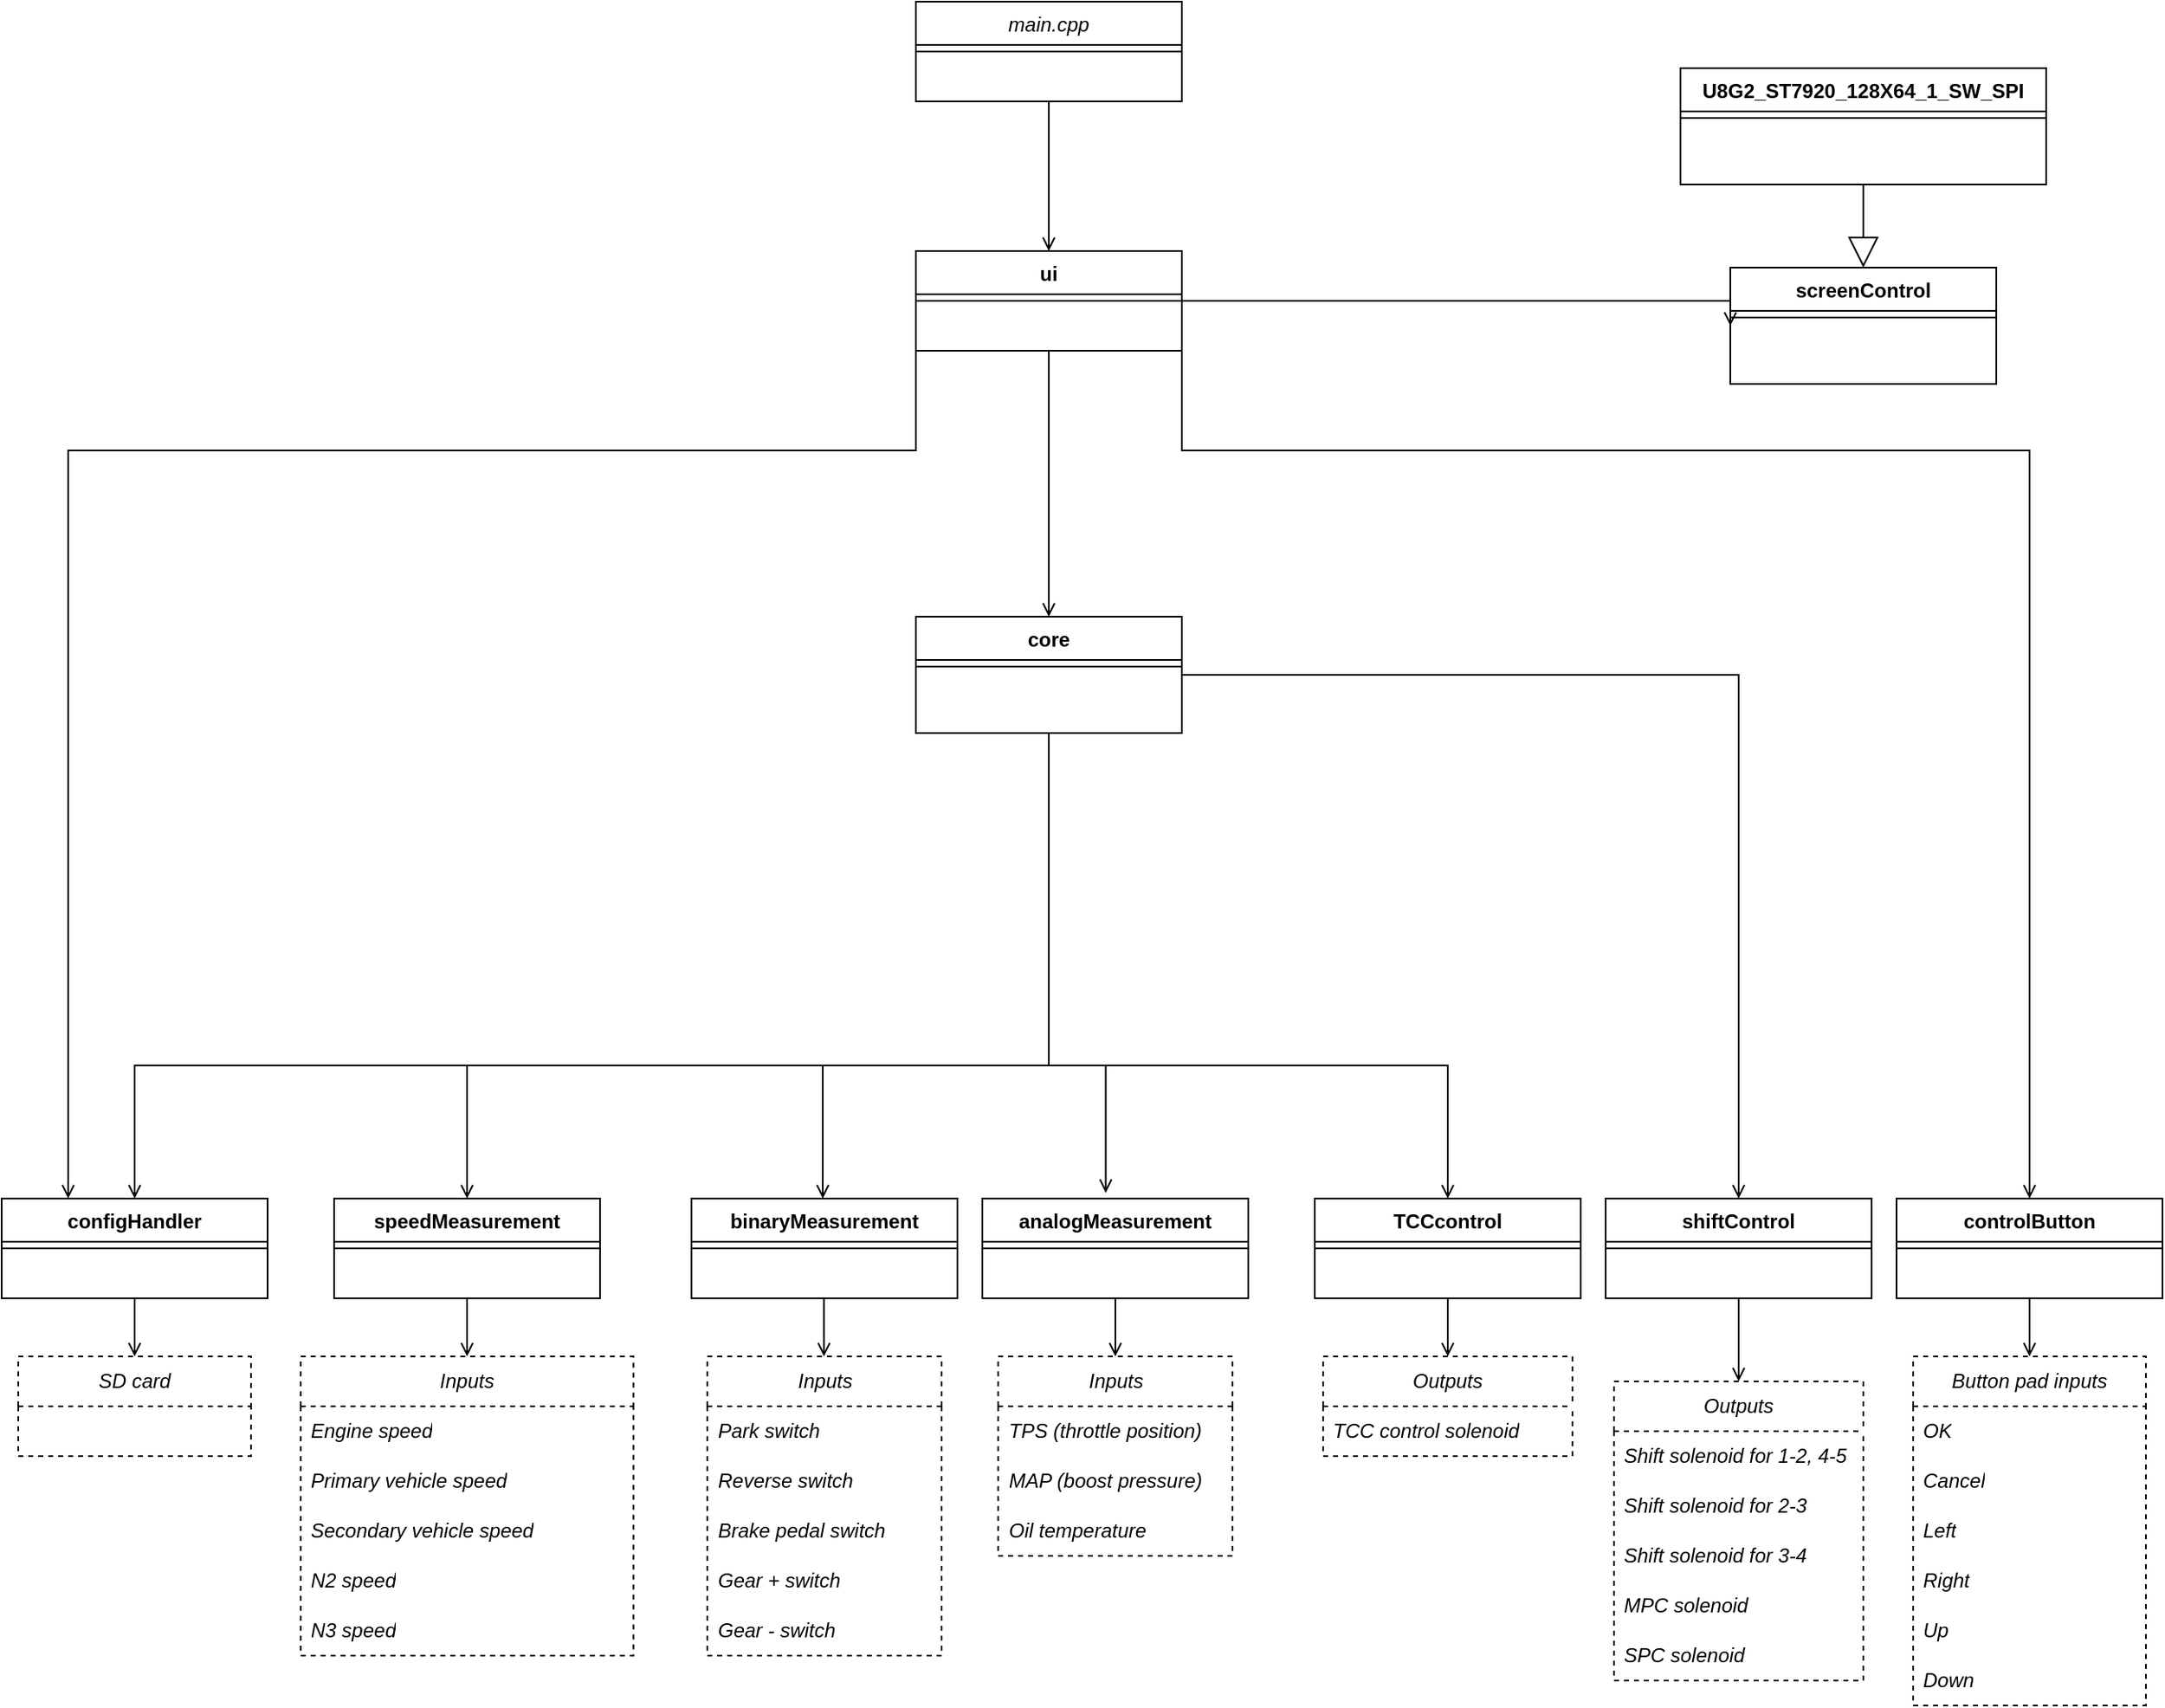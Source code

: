<mxfile version="24.2.5" type="github">
  <diagram id="C5RBs43oDa-KdzZeNtuy" name="Page-1">
    <mxGraphModel dx="2049" dy="2272" grid="1" gridSize="10" guides="1" tooltips="1" connect="1" arrows="1" fold="1" page="1" pageScale="1" pageWidth="827" pageHeight="1169" math="0" shadow="0">
      <root>
        <mxCell id="WIyWlLk6GJQsqaUBKTNV-0" />
        <mxCell id="WIyWlLk6GJQsqaUBKTNV-1" parent="WIyWlLk6GJQsqaUBKTNV-0" />
        <mxCell id="zkfFHV4jXpPFQw0GAbJ--0" value="ui" style="swimlane;fontStyle=1;align=center;verticalAlign=top;childLayout=stackLayout;horizontal=1;startSize=26;horizontalStack=0;resizeParent=1;resizeLast=0;collapsible=1;marginBottom=0;rounded=0;shadow=0;strokeWidth=1;" parent="WIyWlLk6GJQsqaUBKTNV-1" vertex="1">
          <mxGeometry x="660" y="-130" width="160" height="60" as="geometry">
            <mxRectangle x="230" y="140" width="160" height="26" as="alternateBounds" />
          </mxGeometry>
        </mxCell>
        <mxCell id="zkfFHV4jXpPFQw0GAbJ--4" value="" style="line;html=1;strokeWidth=1;align=left;verticalAlign=middle;spacingTop=-1;spacingLeft=3;spacingRight=3;rotatable=0;labelPosition=right;points=[];portConstraint=eastwest;" parent="zkfFHV4jXpPFQw0GAbJ--0" vertex="1">
          <mxGeometry y="26" width="160" height="8" as="geometry" />
        </mxCell>
        <mxCell id="zkfFHV4jXpPFQw0GAbJ--13" value="core" style="swimlane;fontStyle=1;align=center;verticalAlign=top;childLayout=stackLayout;horizontal=1;startSize=26;horizontalStack=0;resizeParent=1;resizeLast=0;collapsible=1;marginBottom=0;rounded=0;shadow=0;strokeWidth=1;" parent="WIyWlLk6GJQsqaUBKTNV-1" vertex="1">
          <mxGeometry x="660" y="90" width="160" height="70" as="geometry">
            <mxRectangle x="340" y="380" width="170" height="26" as="alternateBounds" />
          </mxGeometry>
        </mxCell>
        <mxCell id="zkfFHV4jXpPFQw0GAbJ--15" value="" style="line;html=1;strokeWidth=1;align=left;verticalAlign=middle;spacingTop=-1;spacingLeft=3;spacingRight=3;rotatable=0;labelPosition=right;points=[];portConstraint=eastwest;" parent="zkfFHV4jXpPFQw0GAbJ--13" vertex="1">
          <mxGeometry y="26" width="160" height="8" as="geometry" />
        </mxCell>
        <mxCell id="zkfFHV4jXpPFQw0GAbJ--17" value="speedMeasurement" style="swimlane;fontStyle=1;align=center;verticalAlign=top;childLayout=stackLayout;horizontal=1;startSize=26;horizontalStack=0;resizeParent=1;resizeLast=0;collapsible=1;marginBottom=0;rounded=0;shadow=0;strokeWidth=1;" parent="WIyWlLk6GJQsqaUBKTNV-1" vertex="1">
          <mxGeometry x="310" y="440" width="160" height="60" as="geometry">
            <mxRectangle x="550" y="140" width="160" height="26" as="alternateBounds" />
          </mxGeometry>
        </mxCell>
        <mxCell id="zkfFHV4jXpPFQw0GAbJ--23" value="" style="line;html=1;strokeWidth=1;align=left;verticalAlign=middle;spacingTop=-1;spacingLeft=3;spacingRight=3;rotatable=0;labelPosition=right;points=[];portConstraint=eastwest;" parent="zkfFHV4jXpPFQw0GAbJ--17" vertex="1">
          <mxGeometry y="26" width="160" height="8" as="geometry" />
        </mxCell>
        <mxCell id="zkfFHV4jXpPFQw0GAbJ--26" value="" style="endArrow=open;shadow=0;strokeWidth=1;rounded=0;endFill=1;edgeStyle=elbowEdgeStyle;elbow=vertical;exitX=0.5;exitY=1;exitDx=0;exitDy=0;entryX=0.5;entryY=0;entryDx=0;entryDy=0;" parent="WIyWlLk6GJQsqaUBKTNV-1" source="zkfFHV4jXpPFQw0GAbJ--13" target="zkfFHV4jXpPFQw0GAbJ--17" edge="1">
          <mxGeometry x="0.5" y="41" relative="1" as="geometry">
            <mxPoint x="380" y="192" as="sourcePoint" />
            <mxPoint x="540" y="192" as="targetPoint" />
            <mxPoint x="-40" y="32" as="offset" />
            <Array as="points">
              <mxPoint x="370" y="360" />
            </Array>
          </mxGeometry>
        </mxCell>
        <mxCell id="T86u-MUTqrJpgo4SrlUx-1" value="main.cpp" style="swimlane;fontStyle=2;align=center;verticalAlign=top;childLayout=stackLayout;horizontal=1;startSize=26;horizontalStack=0;resizeParent=1;resizeLast=0;collapsible=1;marginBottom=0;rounded=0;shadow=0;strokeWidth=1;" parent="WIyWlLk6GJQsqaUBKTNV-1" vertex="1">
          <mxGeometry x="660" y="-280" width="160" height="60" as="geometry">
            <mxRectangle x="230" y="140" width="160" height="26" as="alternateBounds" />
          </mxGeometry>
        </mxCell>
        <mxCell id="T86u-MUTqrJpgo4SrlUx-2" value="" style="line;html=1;strokeWidth=1;align=left;verticalAlign=middle;spacingTop=-1;spacingLeft=3;spacingRight=3;rotatable=0;labelPosition=right;points=[];portConstraint=eastwest;" parent="T86u-MUTqrJpgo4SrlUx-1" vertex="1">
          <mxGeometry y="26" width="160" height="8" as="geometry" />
        </mxCell>
        <mxCell id="T86u-MUTqrJpgo4SrlUx-3" value="configHandler" style="swimlane;fontStyle=1;align=center;verticalAlign=top;childLayout=stackLayout;horizontal=1;startSize=26;horizontalStack=0;resizeParent=1;resizeLast=0;collapsible=1;marginBottom=0;rounded=0;shadow=0;strokeWidth=1;" parent="WIyWlLk6GJQsqaUBKTNV-1" vertex="1">
          <mxGeometry x="110" y="440" width="160" height="60" as="geometry">
            <mxRectangle x="550" y="140" width="160" height="26" as="alternateBounds" />
          </mxGeometry>
        </mxCell>
        <mxCell id="T86u-MUTqrJpgo4SrlUx-4" value="" style="line;html=1;strokeWidth=1;align=left;verticalAlign=middle;spacingTop=-1;spacingLeft=3;spacingRight=3;rotatable=0;labelPosition=right;points=[];portConstraint=eastwest;" parent="T86u-MUTqrJpgo4SrlUx-3" vertex="1">
          <mxGeometry y="26" width="160" height="8" as="geometry" />
        </mxCell>
        <mxCell id="T86u-MUTqrJpgo4SrlUx-5" value="analogMeasurement" style="swimlane;fontStyle=1;align=center;verticalAlign=top;childLayout=stackLayout;horizontal=1;startSize=26;horizontalStack=0;resizeParent=1;resizeLast=0;collapsible=1;marginBottom=0;rounded=0;shadow=0;strokeWidth=1;" parent="WIyWlLk6GJQsqaUBKTNV-1" vertex="1">
          <mxGeometry x="700" y="440" width="160" height="60" as="geometry">
            <mxRectangle x="550" y="140" width="160" height="26" as="alternateBounds" />
          </mxGeometry>
        </mxCell>
        <mxCell id="T86u-MUTqrJpgo4SrlUx-6" value="" style="line;html=1;strokeWidth=1;align=left;verticalAlign=middle;spacingTop=-1;spacingLeft=3;spacingRight=3;rotatable=0;labelPosition=right;points=[];portConstraint=eastwest;" parent="T86u-MUTqrJpgo4SrlUx-5" vertex="1">
          <mxGeometry y="26" width="160" height="8" as="geometry" />
        </mxCell>
        <mxCell id="T86u-MUTqrJpgo4SrlUx-7" value="TCCcontrol" style="swimlane;fontStyle=1;align=center;verticalAlign=top;childLayout=stackLayout;horizontal=1;startSize=26;horizontalStack=0;resizeParent=1;resizeLast=0;collapsible=1;marginBottom=0;rounded=0;shadow=0;strokeWidth=1;" parent="WIyWlLk6GJQsqaUBKTNV-1" vertex="1">
          <mxGeometry x="900" y="440" width="160" height="60" as="geometry">
            <mxRectangle x="550" y="140" width="160" height="26" as="alternateBounds" />
          </mxGeometry>
        </mxCell>
        <mxCell id="T86u-MUTqrJpgo4SrlUx-8" value="" style="line;html=1;strokeWidth=1;align=left;verticalAlign=middle;spacingTop=-1;spacingLeft=3;spacingRight=3;rotatable=0;labelPosition=right;points=[];portConstraint=eastwest;" parent="T86u-MUTqrJpgo4SrlUx-7" vertex="1">
          <mxGeometry y="26" width="160" height="8" as="geometry" />
        </mxCell>
        <mxCell id="T86u-MUTqrJpgo4SrlUx-9" value="" style="endArrow=open;shadow=0;strokeWidth=1;rounded=0;endFill=1;edgeStyle=elbowEdgeStyle;elbow=vertical;exitX=0.5;exitY=1;exitDx=0;exitDy=0;entryX=0.464;entryY=-0.056;entryDx=0;entryDy=0;entryPerimeter=0;" parent="WIyWlLk6GJQsqaUBKTNV-1" source="zkfFHV4jXpPFQw0GAbJ--13" target="T86u-MUTqrJpgo4SrlUx-5" edge="1">
          <mxGeometry x="0.5" y="41" relative="1" as="geometry">
            <mxPoint x="390" y="220" as="sourcePoint" />
            <mxPoint x="250" y="320" as="targetPoint" />
            <mxPoint x="-40" y="32" as="offset" />
            <Array as="points">
              <mxPoint x="670" y="360" />
            </Array>
          </mxGeometry>
        </mxCell>
        <mxCell id="T86u-MUTqrJpgo4SrlUx-10" value="" style="endArrow=open;shadow=0;strokeWidth=1;rounded=0;endFill=1;edgeStyle=elbowEdgeStyle;elbow=vertical;exitX=0.5;exitY=1;exitDx=0;exitDy=0;entryX=0.5;entryY=0;entryDx=0;entryDy=0;" parent="WIyWlLk6GJQsqaUBKTNV-1" source="zkfFHV4jXpPFQw0GAbJ--13" target="T86u-MUTqrJpgo4SrlUx-7" edge="1">
          <mxGeometry x="0.5" y="41" relative="1" as="geometry">
            <mxPoint x="630" y="200" as="sourcePoint" />
            <mxPoint x="658" y="297" as="targetPoint" />
            <mxPoint x="-40" y="32" as="offset" />
            <Array as="points">
              <mxPoint x="810" y="360" />
              <mxPoint x="530" y="360" />
            </Array>
          </mxGeometry>
        </mxCell>
        <mxCell id="T86u-MUTqrJpgo4SrlUx-13" value="" style="endArrow=open;shadow=0;strokeWidth=1;rounded=0;endFill=1;edgeStyle=elbowEdgeStyle;elbow=vertical;exitX=0.5;exitY=1;exitDx=0;exitDy=0;entryX=0.5;entryY=0;entryDx=0;entryDy=0;" parent="WIyWlLk6GJQsqaUBKTNV-1" source="zkfFHV4jXpPFQw0GAbJ--13" target="T86u-MUTqrJpgo4SrlUx-3" edge="1">
          <mxGeometry x="0.5" y="41" relative="1" as="geometry">
            <mxPoint x="200" y="210" as="sourcePoint" />
            <mxPoint x="150" y="310" as="targetPoint" />
            <mxPoint x="-40" y="32" as="offset" />
            <Array as="points">
              <mxPoint x="270" y="360" />
            </Array>
          </mxGeometry>
        </mxCell>
        <mxCell id="T86u-MUTqrJpgo4SrlUx-14" value="" style="endArrow=open;shadow=0;strokeWidth=1;rounded=0;endFill=1;edgeStyle=elbowEdgeStyle;elbow=vertical;exitX=0;exitY=1;exitDx=0;exitDy=0;entryX=0.25;entryY=0;entryDx=0;entryDy=0;" parent="WIyWlLk6GJQsqaUBKTNV-1" source="zkfFHV4jXpPFQw0GAbJ--0" target="T86u-MUTqrJpgo4SrlUx-3" edge="1">
          <mxGeometry x="0.5" y="41" relative="1" as="geometry">
            <mxPoint x="310" y="-10" as="sourcePoint" />
            <mxPoint x="150" y="310" as="targetPoint" />
            <mxPoint x="-40" y="32" as="offset" />
            <Array as="points">
              <mxPoint x="630" y="-10" />
              <mxPoint x="200" y="-5" />
            </Array>
          </mxGeometry>
        </mxCell>
        <mxCell id="T86u-MUTqrJpgo4SrlUx-15" value="controlButton" style="swimlane;fontStyle=1;align=center;verticalAlign=top;childLayout=stackLayout;horizontal=1;startSize=26;horizontalStack=0;resizeParent=1;resizeLast=0;collapsible=1;marginBottom=0;rounded=0;shadow=0;strokeWidth=1;" parent="WIyWlLk6GJQsqaUBKTNV-1" vertex="1">
          <mxGeometry x="1250" y="440" width="160" height="60" as="geometry">
            <mxRectangle x="340" y="380" width="170" height="26" as="alternateBounds" />
          </mxGeometry>
        </mxCell>
        <mxCell id="T86u-MUTqrJpgo4SrlUx-16" value="" style="line;html=1;strokeWidth=1;align=left;verticalAlign=middle;spacingTop=-1;spacingLeft=3;spacingRight=3;rotatable=0;labelPosition=right;points=[];portConstraint=eastwest;" parent="T86u-MUTqrJpgo4SrlUx-15" vertex="1">
          <mxGeometry y="26" width="160" height="8" as="geometry" />
        </mxCell>
        <mxCell id="T86u-MUTqrJpgo4SrlUx-17" value="screenControl" style="swimlane;fontStyle=1;align=center;verticalAlign=top;childLayout=stackLayout;horizontal=1;startSize=26;horizontalStack=0;resizeParent=1;resizeLast=0;collapsible=1;marginBottom=0;rounded=0;shadow=0;strokeWidth=1;" parent="WIyWlLk6GJQsqaUBKTNV-1" vertex="1">
          <mxGeometry x="1150" y="-120" width="160" height="70" as="geometry">
            <mxRectangle x="340" y="380" width="170" height="26" as="alternateBounds" />
          </mxGeometry>
        </mxCell>
        <mxCell id="T86u-MUTqrJpgo4SrlUx-18" value="" style="line;html=1;strokeWidth=1;align=left;verticalAlign=middle;spacingTop=-1;spacingLeft=3;spacingRight=3;rotatable=0;labelPosition=right;points=[];portConstraint=eastwest;" parent="T86u-MUTqrJpgo4SrlUx-17" vertex="1">
          <mxGeometry y="26" width="160" height="8" as="geometry" />
        </mxCell>
        <mxCell id="T86u-MUTqrJpgo4SrlUx-19" value="" style="endArrow=open;shadow=0;strokeWidth=1;rounded=0;endFill=1;edgeStyle=elbowEdgeStyle;elbow=vertical;exitX=1;exitY=0.5;exitDx=0;exitDy=0;entryX=0.5;entryY=0;entryDx=0;entryDy=0;exitPerimeter=0;" parent="WIyWlLk6GJQsqaUBKTNV-1" source="zkfFHV4jXpPFQw0GAbJ--4" target="T86u-MUTqrJpgo4SrlUx-15" edge="1">
          <mxGeometry x="0.5" y="41" relative="1" as="geometry">
            <mxPoint x="310" y="-25" as="sourcePoint" />
            <mxPoint x="120" y="320" as="targetPoint" />
            <mxPoint x="-40" y="32" as="offset" />
            <Array as="points">
              <mxPoint x="750" y="-10" />
            </Array>
          </mxGeometry>
        </mxCell>
        <mxCell id="T86u-MUTqrJpgo4SrlUx-20" value="" style="endArrow=open;shadow=0;strokeWidth=1;rounded=0;endFill=1;edgeStyle=elbowEdgeStyle;elbow=vertical;exitX=0.5;exitY=1;exitDx=0;exitDy=0;entryX=0.5;entryY=0;entryDx=0;entryDy=0;" parent="WIyWlLk6GJQsqaUBKTNV-1" source="zkfFHV4jXpPFQw0GAbJ--0" target="zkfFHV4jXpPFQw0GAbJ--13" edge="1">
          <mxGeometry x="0.5" y="41" relative="1" as="geometry">
            <mxPoint x="390" y="-10" as="sourcePoint" />
            <mxPoint x="607" y="71" as="targetPoint" />
            <mxPoint x="-40" y="32" as="offset" />
            <Array as="points">
              <mxPoint x="670" y="-50" />
              <mxPoint x="710" y="10" />
            </Array>
          </mxGeometry>
        </mxCell>
        <mxCell id="T86u-MUTqrJpgo4SrlUx-21" value="" style="endArrow=open;shadow=0;strokeWidth=1;rounded=0;endFill=1;edgeStyle=elbowEdgeStyle;elbow=vertical;exitX=1;exitY=0.5;exitDx=0;exitDy=0;entryX=0;entryY=0.5;entryDx=0;entryDy=0;" parent="WIyWlLk6GJQsqaUBKTNV-1" source="zkfFHV4jXpPFQw0GAbJ--0" edge="1" target="T86u-MUTqrJpgo4SrlUx-17">
          <mxGeometry x="0.5" y="41" relative="1" as="geometry">
            <mxPoint x="390" y="20" as="sourcePoint" />
            <mxPoint x="620" as="targetPoint" />
            <mxPoint x="-40" y="32" as="offset" />
            <Array as="points">
              <mxPoint x="870" y="-100" />
            </Array>
          </mxGeometry>
        </mxCell>
        <mxCell id="T86u-MUTqrJpgo4SrlUx-23" value="U8G2_ST7920_128X64_1_SW_SPI" style="swimlane;fontStyle=1;align=center;verticalAlign=top;childLayout=stackLayout;horizontal=1;startSize=26;horizontalStack=0;resizeParent=1;resizeLast=0;collapsible=1;marginBottom=0;rounded=0;shadow=0;strokeWidth=1;" parent="WIyWlLk6GJQsqaUBKTNV-1" vertex="1">
          <mxGeometry x="1120" y="-240" width="220" height="70" as="geometry">
            <mxRectangle x="340" y="380" width="170" height="26" as="alternateBounds" />
          </mxGeometry>
        </mxCell>
        <mxCell id="T86u-MUTqrJpgo4SrlUx-24" value="" style="line;html=1;strokeWidth=1;align=left;verticalAlign=middle;spacingTop=-1;spacingLeft=3;spacingRight=3;rotatable=0;labelPosition=right;points=[];portConstraint=eastwest;" parent="T86u-MUTqrJpgo4SrlUx-23" vertex="1">
          <mxGeometry y="26" width="220" height="8" as="geometry" />
        </mxCell>
        <mxCell id="T86u-MUTqrJpgo4SrlUx-29" value="" style="endArrow=open;shadow=0;strokeWidth=1;rounded=0;endFill=1;edgeStyle=elbowEdgeStyle;elbow=vertical;exitX=0.5;exitY=1;exitDx=0;exitDy=0;" parent="WIyWlLk6GJQsqaUBKTNV-1" source="T86u-MUTqrJpgo4SrlUx-1" edge="1">
          <mxGeometry x="0.5" y="41" relative="1" as="geometry">
            <mxPoint x="739.58" y="-210" as="sourcePoint" />
            <mxPoint x="740" y="-130" as="targetPoint" />
            <mxPoint x="-40" y="32" as="offset" />
            <Array as="points">
              <mxPoint x="769.58" y="-200" />
            </Array>
          </mxGeometry>
        </mxCell>
        <mxCell id="T86u-MUTqrJpgo4SrlUx-37" value="" style="endArrow=block;endSize=16;endFill=0;html=1;rounded=0;entryX=0.5;entryY=0;entryDx=0;entryDy=0;exitX=0.5;exitY=1;exitDx=0;exitDy=0;" parent="WIyWlLk6GJQsqaUBKTNV-1" source="T86u-MUTqrJpgo4SrlUx-23" target="T86u-MUTqrJpgo4SrlUx-17" edge="1">
          <mxGeometry width="160" relative="1" as="geometry">
            <mxPoint x="630" y="-90" as="sourcePoint" />
            <mxPoint x="700" y="-90" as="targetPoint" />
          </mxGeometry>
        </mxCell>
        <mxCell id="T86u-MUTqrJpgo4SrlUx-45" value="&lt;i&gt;Outputs&lt;/i&gt;" style="swimlane;fontStyle=0;childLayout=stackLayout;horizontal=1;startSize=30;horizontalStack=0;resizeParent=1;resizeParentMax=0;resizeLast=0;collapsible=1;marginBottom=0;whiteSpace=wrap;html=1;dashed=1;" parent="WIyWlLk6GJQsqaUBKTNV-1" vertex="1">
          <mxGeometry x="1080" y="550" width="150" height="180" as="geometry" />
        </mxCell>
        <mxCell id="T86u-MUTqrJpgo4SrlUx-68" value="&lt;i&gt;Shift solenoid for 1-2, 4-5&lt;/i&gt;" style="text;strokeColor=none;fillColor=none;align=left;verticalAlign=middle;spacingLeft=4;spacingRight=4;overflow=hidden;points=[[0,0.5],[1,0.5]];portConstraint=eastwest;rotatable=0;whiteSpace=wrap;html=1;" parent="T86u-MUTqrJpgo4SrlUx-45" vertex="1">
          <mxGeometry y="30" width="150" height="30" as="geometry" />
        </mxCell>
        <mxCell id="T86u-MUTqrJpgo4SrlUx-69" value="&lt;i&gt;Shift solenoid for 2-3&lt;/i&gt;" style="text;strokeColor=none;fillColor=none;align=left;verticalAlign=middle;spacingLeft=4;spacingRight=4;overflow=hidden;points=[[0,0.5],[1,0.5]];portConstraint=eastwest;rotatable=0;whiteSpace=wrap;html=1;" parent="T86u-MUTqrJpgo4SrlUx-45" vertex="1">
          <mxGeometry y="60" width="150" height="30" as="geometry" />
        </mxCell>
        <mxCell id="T86u-MUTqrJpgo4SrlUx-46" value="&lt;i&gt;Shift solenoid for 3-4&lt;/i&gt;" style="text;strokeColor=none;fillColor=none;align=left;verticalAlign=middle;spacingLeft=4;spacingRight=4;overflow=hidden;points=[[0,0.5],[1,0.5]];portConstraint=eastwest;rotatable=0;whiteSpace=wrap;html=1;" parent="T86u-MUTqrJpgo4SrlUx-45" vertex="1">
          <mxGeometry y="90" width="150" height="30" as="geometry" />
        </mxCell>
        <mxCell id="T86u-MUTqrJpgo4SrlUx-50" value="&lt;i&gt;MPC solenoid&lt;/i&gt;" style="text;strokeColor=none;fillColor=none;align=left;verticalAlign=middle;spacingLeft=4;spacingRight=4;overflow=hidden;points=[[0,0.5],[1,0.5]];portConstraint=eastwest;rotatable=0;whiteSpace=wrap;html=1;" parent="T86u-MUTqrJpgo4SrlUx-45" vertex="1">
          <mxGeometry y="120" width="150" height="30" as="geometry" />
        </mxCell>
        <mxCell id="T86u-MUTqrJpgo4SrlUx-47" value="&lt;i&gt;SPC solenoid&lt;/i&gt;" style="text;strokeColor=none;fillColor=none;align=left;verticalAlign=middle;spacingLeft=4;spacingRight=4;overflow=hidden;points=[[0,0.5],[1,0.5]];portConstraint=eastwest;rotatable=0;whiteSpace=wrap;html=1;" parent="T86u-MUTqrJpgo4SrlUx-45" vertex="1">
          <mxGeometry y="150" width="150" height="30" as="geometry" />
        </mxCell>
        <mxCell id="T86u-MUTqrJpgo4SrlUx-51" value="" style="endArrow=open;shadow=0;strokeWidth=1;rounded=0;endFill=1;edgeStyle=elbowEdgeStyle;elbow=vertical;entryX=0.5;entryY=0;entryDx=0;entryDy=0;exitX=1;exitY=0.5;exitDx=0;exitDy=0;" parent="WIyWlLk6GJQsqaUBKTNV-1" source="zkfFHV4jXpPFQw0GAbJ--13" target="eRF5RTIK0VTfwzS91k3s-0" edge="1">
          <mxGeometry x="0.5" y="41" relative="1" as="geometry">
            <mxPoint x="470" y="160" as="sourcePoint" />
            <mxPoint x="697" y="200" as="targetPoint" />
            <mxPoint x="-40" y="32" as="offset" />
            <Array as="points">
              <mxPoint x="900" y="125" />
            </Array>
          </mxGeometry>
        </mxCell>
        <mxCell id="T86u-MUTqrJpgo4SrlUx-53" value="&lt;i&gt;SD card&lt;/i&gt;" style="swimlane;fontStyle=0;childLayout=stackLayout;horizontal=1;startSize=30;horizontalStack=0;resizeParent=1;resizeParentMax=0;resizeLast=0;collapsible=1;marginBottom=0;whiteSpace=wrap;html=1;dashed=1;" parent="WIyWlLk6GJQsqaUBKTNV-1" vertex="1">
          <mxGeometry x="120" y="535" width="140" height="60" as="geometry" />
        </mxCell>
        <mxCell id="T86u-MUTqrJpgo4SrlUx-58" value="" style="endArrow=open;shadow=0;strokeWidth=1;rounded=0;endFill=1;edgeStyle=elbowEdgeStyle;elbow=vertical;exitX=0.5;exitY=1;exitDx=0;exitDy=0;entryX=0.5;entryY=0;entryDx=0;entryDy=0;" parent="WIyWlLk6GJQsqaUBKTNV-1" source="T86u-MUTqrJpgo4SrlUx-7" target="T86u-MUTqrJpgo4SrlUx-78" edge="1">
          <mxGeometry x="0.5" y="41" relative="1" as="geometry">
            <mxPoint x="370" y="240" as="sourcePoint" />
            <mxPoint x="970" y="490" as="targetPoint" />
            <mxPoint x="-40" y="32" as="offset" />
            <Array as="points">
              <mxPoint x="980" y="520" />
              <mxPoint x="880" y="180" />
            </Array>
          </mxGeometry>
        </mxCell>
        <mxCell id="T86u-MUTqrJpgo4SrlUx-59" value="&lt;i&gt;Button pad inputs&lt;/i&gt;" style="swimlane;fontStyle=0;childLayout=stackLayout;horizontal=1;startSize=30;horizontalStack=0;resizeParent=1;resizeParentMax=0;resizeLast=0;collapsible=1;marginBottom=0;whiteSpace=wrap;html=1;dashed=1;" parent="WIyWlLk6GJQsqaUBKTNV-1" vertex="1">
          <mxGeometry x="1260" y="535" width="140" height="210" as="geometry" />
        </mxCell>
        <mxCell id="T86u-MUTqrJpgo4SrlUx-60" value="&lt;i&gt;OK&lt;/i&gt;" style="text;strokeColor=none;fillColor=none;align=left;verticalAlign=middle;spacingLeft=4;spacingRight=4;overflow=hidden;points=[[0,0.5],[1,0.5]];portConstraint=eastwest;rotatable=0;whiteSpace=wrap;html=1;" parent="T86u-MUTqrJpgo4SrlUx-59" vertex="1">
          <mxGeometry y="30" width="140" height="30" as="geometry" />
        </mxCell>
        <mxCell id="T86u-MUTqrJpgo4SrlUx-61" value="&lt;i&gt;Cancel&lt;/i&gt;" style="text;strokeColor=none;fillColor=none;align=left;verticalAlign=middle;spacingLeft=4;spacingRight=4;overflow=hidden;points=[[0,0.5],[1,0.5]];portConstraint=eastwest;rotatable=0;whiteSpace=wrap;html=1;" parent="T86u-MUTqrJpgo4SrlUx-59" vertex="1">
          <mxGeometry y="60" width="140" height="30" as="geometry" />
        </mxCell>
        <mxCell id="T86u-MUTqrJpgo4SrlUx-62" value="&lt;i&gt;Left&lt;/i&gt;" style="text;strokeColor=none;fillColor=none;align=left;verticalAlign=middle;spacingLeft=4;spacingRight=4;overflow=hidden;points=[[0,0.5],[1,0.5]];portConstraint=eastwest;rotatable=0;whiteSpace=wrap;html=1;" parent="T86u-MUTqrJpgo4SrlUx-59" vertex="1">
          <mxGeometry y="90" width="140" height="30" as="geometry" />
        </mxCell>
        <mxCell id="T86u-MUTqrJpgo4SrlUx-63" value="&lt;i&gt;Right&lt;/i&gt;" style="text;strokeColor=none;fillColor=none;align=left;verticalAlign=middle;spacingLeft=4;spacingRight=4;overflow=hidden;points=[[0,0.5],[1,0.5]];portConstraint=eastwest;rotatable=0;whiteSpace=wrap;html=1;" parent="T86u-MUTqrJpgo4SrlUx-59" vertex="1">
          <mxGeometry y="120" width="140" height="30" as="geometry" />
        </mxCell>
        <mxCell id="T86u-MUTqrJpgo4SrlUx-65" value="&lt;i&gt;Up&lt;/i&gt;" style="text;strokeColor=none;fillColor=none;align=left;verticalAlign=middle;spacingLeft=4;spacingRight=4;overflow=hidden;points=[[0,0.5],[1,0.5]];portConstraint=eastwest;rotatable=0;whiteSpace=wrap;html=1;" parent="T86u-MUTqrJpgo4SrlUx-59" vertex="1">
          <mxGeometry y="150" width="140" height="30" as="geometry" />
        </mxCell>
        <mxCell id="T86u-MUTqrJpgo4SrlUx-64" value="&lt;i&gt;Down&lt;/i&gt;" style="text;strokeColor=none;fillColor=none;align=left;verticalAlign=middle;spacingLeft=4;spacingRight=4;overflow=hidden;points=[[0,0.5],[1,0.5]];portConstraint=eastwest;rotatable=0;whiteSpace=wrap;html=1;" parent="T86u-MUTqrJpgo4SrlUx-59" vertex="1">
          <mxGeometry y="180" width="140" height="30" as="geometry" />
        </mxCell>
        <mxCell id="T86u-MUTqrJpgo4SrlUx-66" value="" style="endArrow=open;shadow=0;strokeWidth=1;rounded=0;endFill=1;edgeStyle=elbowEdgeStyle;elbow=vertical;exitX=0.5;exitY=1;exitDx=0;exitDy=0;entryX=0.5;entryY=0;entryDx=0;entryDy=0;" parent="WIyWlLk6GJQsqaUBKTNV-1" source="T86u-MUTqrJpgo4SrlUx-15" target="T86u-MUTqrJpgo4SrlUx-59" edge="1">
          <mxGeometry x="0.5" y="41" relative="1" as="geometry">
            <mxPoint x="390" y="-10" as="sourcePoint" />
            <mxPoint x="1117" y="41" as="targetPoint" />
            <mxPoint x="-40" y="32" as="offset" />
            <Array as="points" />
          </mxGeometry>
        </mxCell>
        <mxCell id="T86u-MUTqrJpgo4SrlUx-70" value="" style="endArrow=open;shadow=0;strokeWidth=1;rounded=0;endFill=1;edgeStyle=elbowEdgeStyle;elbow=vertical;exitX=0.5;exitY=1;exitDx=0;exitDy=0;entryX=0.5;entryY=0;entryDx=0;entryDy=0;entryPerimeter=0;" parent="WIyWlLk6GJQsqaUBKTNV-1" source="T86u-MUTqrJpgo4SrlUx-3" target="T86u-MUTqrJpgo4SrlUx-53" edge="1">
          <mxGeometry x="0.5" y="41" relative="1" as="geometry">
            <mxPoint x="60" y="474" as="sourcePoint" />
            <mxPoint x="155" y="554" as="targetPoint" />
            <mxPoint x="-40" y="32" as="offset" />
            <Array as="points">
              <mxPoint x="160" y="520" />
              <mxPoint x="170" y="184" />
            </Array>
          </mxGeometry>
        </mxCell>
        <mxCell id="T86u-MUTqrJpgo4SrlUx-71" value="&lt;i&gt;Inputs&lt;/i&gt;" style="swimlane;fontStyle=0;childLayout=stackLayout;horizontal=1;startSize=30;horizontalStack=0;resizeParent=1;resizeParentMax=0;resizeLast=0;collapsible=1;marginBottom=0;whiteSpace=wrap;html=1;dashed=1;" parent="WIyWlLk6GJQsqaUBKTNV-1" vertex="1">
          <mxGeometry x="709.5" y="535" width="141" height="120" as="geometry" />
        </mxCell>
        <mxCell id="T86u-MUTqrJpgo4SrlUx-72" value="&lt;i&gt;TPS (throttle position)&lt;/i&gt;" style="text;strokeColor=none;fillColor=none;align=left;verticalAlign=middle;spacingLeft=4;spacingRight=4;overflow=hidden;points=[[0,0.5],[1,0.5]];portConstraint=eastwest;rotatable=0;whiteSpace=wrap;html=1;" parent="T86u-MUTqrJpgo4SrlUx-71" vertex="1">
          <mxGeometry y="30" width="141" height="30" as="geometry" />
        </mxCell>
        <mxCell id="T86u-MUTqrJpgo4SrlUx-73" value="&lt;i&gt;MAP (boost pressure)&lt;/i&gt;" style="text;strokeColor=none;fillColor=none;align=left;verticalAlign=middle;spacingLeft=4;spacingRight=4;overflow=hidden;points=[[0,0.5],[1,0.5]];portConstraint=eastwest;rotatable=0;whiteSpace=wrap;html=1;" parent="T86u-MUTqrJpgo4SrlUx-71" vertex="1">
          <mxGeometry y="60" width="141" height="30" as="geometry" />
        </mxCell>
        <mxCell id="T86u-MUTqrJpgo4SrlUx-96" value="&lt;i&gt;Oil temperature&lt;/i&gt;" style="text;strokeColor=none;fillColor=none;align=left;verticalAlign=middle;spacingLeft=4;spacingRight=4;overflow=hidden;points=[[0,0.5],[1,0.5]];portConstraint=eastwest;rotatable=0;whiteSpace=wrap;html=1;" parent="T86u-MUTqrJpgo4SrlUx-71" vertex="1">
          <mxGeometry y="90" width="141" height="30" as="geometry" />
        </mxCell>
        <mxCell id="T86u-MUTqrJpgo4SrlUx-78" value="&lt;i&gt;Outputs&lt;/i&gt;" style="swimlane;fontStyle=0;childLayout=stackLayout;horizontal=1;startSize=30;horizontalStack=0;resizeParent=1;resizeParentMax=0;resizeLast=0;collapsible=1;marginBottom=0;whiteSpace=wrap;html=1;dashed=1;" parent="WIyWlLk6GJQsqaUBKTNV-1" vertex="1">
          <mxGeometry x="905" y="535" width="150" height="60" as="geometry" />
        </mxCell>
        <mxCell id="T86u-MUTqrJpgo4SrlUx-84" value="&lt;i&gt;TCC control solenoid&lt;/i&gt;" style="text;strokeColor=none;fillColor=none;align=left;verticalAlign=middle;spacingLeft=4;spacingRight=4;overflow=hidden;points=[[0,0.5],[1,0.5]];portConstraint=eastwest;rotatable=0;whiteSpace=wrap;html=1;" parent="T86u-MUTqrJpgo4SrlUx-78" vertex="1">
          <mxGeometry y="30" width="150" height="30" as="geometry" />
        </mxCell>
        <mxCell id="T86u-MUTqrJpgo4SrlUx-85" value="" style="endArrow=open;shadow=0;strokeWidth=1;rounded=0;endFill=1;edgeStyle=elbowEdgeStyle;elbow=vertical;exitX=0.5;exitY=1;exitDx=0;exitDy=0;entryX=0.5;entryY=0;entryDx=0;entryDy=0;" parent="WIyWlLk6GJQsqaUBKTNV-1" source="T86u-MUTqrJpgo4SrlUx-5" target="T86u-MUTqrJpgo4SrlUx-71" edge="1">
          <mxGeometry x="0.5" y="41" relative="1" as="geometry">
            <mxPoint x="773.5" y="510" as="sourcePoint" />
            <mxPoint x="828.5" y="600" as="targetPoint" />
            <mxPoint x="-40" y="32" as="offset" />
            <Array as="points">
              <mxPoint x="780" y="520" />
              <mxPoint x="883.5" y="220" />
            </Array>
          </mxGeometry>
        </mxCell>
        <mxCell id="T86u-MUTqrJpgo4SrlUx-86" value="&lt;i&gt;Inputs&lt;/i&gt;" style="swimlane;fontStyle=0;childLayout=stackLayout;horizontal=1;startSize=30;horizontalStack=0;resizeParent=1;resizeParentMax=0;resizeLast=0;collapsible=1;marginBottom=0;whiteSpace=wrap;html=1;dashed=1;" parent="WIyWlLk6GJQsqaUBKTNV-1" vertex="1">
          <mxGeometry x="289.88" y="535" width="200.25" height="180" as="geometry" />
        </mxCell>
        <mxCell id="T86u-MUTqrJpgo4SrlUx-87" value="&lt;i&gt;Engine speed&lt;/i&gt;" style="text;strokeColor=none;fillColor=none;align=left;verticalAlign=middle;spacingLeft=4;spacingRight=4;overflow=hidden;points=[[0,0.5],[1,0.5]];portConstraint=eastwest;rotatable=0;whiteSpace=wrap;html=1;" parent="T86u-MUTqrJpgo4SrlUx-86" vertex="1">
          <mxGeometry y="30" width="200.25" height="30" as="geometry" />
        </mxCell>
        <mxCell id="T86u-MUTqrJpgo4SrlUx-88" value="&lt;i&gt;Primary vehicle speed&lt;/i&gt;" style="text;strokeColor=none;fillColor=none;align=left;verticalAlign=middle;spacingLeft=4;spacingRight=4;overflow=hidden;points=[[0,0.5],[1,0.5]];portConstraint=eastwest;rotatable=0;whiteSpace=wrap;html=1;" parent="T86u-MUTqrJpgo4SrlUx-86" vertex="1">
          <mxGeometry y="60" width="200.25" height="30" as="geometry" />
        </mxCell>
        <mxCell id="T86u-MUTqrJpgo4SrlUx-92" value="&lt;i&gt;Secondary vehicle speed&lt;/i&gt;" style="text;strokeColor=none;fillColor=none;align=left;verticalAlign=middle;spacingLeft=4;spacingRight=4;overflow=hidden;points=[[0,0.5],[1,0.5]];portConstraint=eastwest;rotatable=0;whiteSpace=wrap;html=1;" parent="T86u-MUTqrJpgo4SrlUx-86" vertex="1">
          <mxGeometry y="90" width="200.25" height="30" as="geometry" />
        </mxCell>
        <mxCell id="T86u-MUTqrJpgo4SrlUx-91" value="&lt;i&gt;N2 speed&lt;/i&gt;" style="text;strokeColor=none;fillColor=none;align=left;verticalAlign=middle;spacingLeft=4;spacingRight=4;overflow=hidden;points=[[0,0.5],[1,0.5]];portConstraint=eastwest;rotatable=0;whiteSpace=wrap;html=1;" parent="T86u-MUTqrJpgo4SrlUx-86" vertex="1">
          <mxGeometry y="120" width="200.25" height="30" as="geometry" />
        </mxCell>
        <mxCell id="T86u-MUTqrJpgo4SrlUx-93" value="&lt;i&gt;N3 speed&lt;/i&gt;" style="text;strokeColor=none;fillColor=none;align=left;verticalAlign=middle;spacingLeft=4;spacingRight=4;overflow=hidden;points=[[0,0.5],[1,0.5]];portConstraint=eastwest;rotatable=0;whiteSpace=wrap;html=1;" parent="T86u-MUTqrJpgo4SrlUx-86" vertex="1">
          <mxGeometry y="150" width="200.25" height="30" as="geometry" />
        </mxCell>
        <mxCell id="T86u-MUTqrJpgo4SrlUx-90" value="" style="endArrow=open;shadow=0;strokeWidth=1;rounded=0;endFill=1;edgeStyle=elbowEdgeStyle;elbow=vertical;exitX=0.5;exitY=1;exitDx=0;exitDy=0;entryX=0.5;entryY=0;entryDx=0;entryDy=0;" parent="WIyWlLk6GJQsqaUBKTNV-1" source="zkfFHV4jXpPFQw0GAbJ--17" target="T86u-MUTqrJpgo4SrlUx-86" edge="1">
          <mxGeometry x="0.5" y="41" relative="1" as="geometry">
            <mxPoint x="664.25" y="510" as="sourcePoint" />
            <mxPoint x="480.25" y="640" as="targetPoint" />
            <mxPoint x="-40" y="32" as="offset" />
            <Array as="points">
              <mxPoint x="460.25" y="510" />
            </Array>
          </mxGeometry>
        </mxCell>
        <mxCell id="gHcHxbhCQolDJz6yNUEJ-0" value="binaryMeasurement" style="swimlane;fontStyle=1;align=center;verticalAlign=top;childLayout=stackLayout;horizontal=1;startSize=26;horizontalStack=0;resizeParent=1;resizeLast=0;collapsible=1;marginBottom=0;rounded=0;shadow=0;strokeWidth=1;" parent="WIyWlLk6GJQsqaUBKTNV-1" vertex="1">
          <mxGeometry x="525" y="440" width="160" height="60" as="geometry">
            <mxRectangle x="550" y="140" width="160" height="26" as="alternateBounds" />
          </mxGeometry>
        </mxCell>
        <mxCell id="gHcHxbhCQolDJz6yNUEJ-1" value="" style="line;html=1;strokeWidth=1;align=left;verticalAlign=middle;spacingTop=-1;spacingLeft=3;spacingRight=3;rotatable=0;labelPosition=right;points=[];portConstraint=eastwest;" parent="gHcHxbhCQolDJz6yNUEJ-0" vertex="1">
          <mxGeometry y="26" width="160" height="8" as="geometry" />
        </mxCell>
        <mxCell id="gHcHxbhCQolDJz6yNUEJ-3" value="" style="endArrow=open;shadow=0;strokeWidth=1;rounded=0;endFill=1;edgeStyle=elbowEdgeStyle;elbow=vertical;exitX=0.5;exitY=1;exitDx=0;exitDy=0;entryX=0.464;entryY=-0.056;entryDx=0;entryDy=0;entryPerimeter=0;" parent="WIyWlLk6GJQsqaUBKTNV-1" source="zkfFHV4jXpPFQw0GAbJ--13" edge="1">
          <mxGeometry x="0.5" y="41" relative="1" as="geometry">
            <mxPoint x="210" y="163" as="sourcePoint" />
            <mxPoint x="604" y="440" as="targetPoint" />
            <mxPoint x="-40" y="32" as="offset" />
            <Array as="points">
              <mxPoint x="490" y="360" />
            </Array>
          </mxGeometry>
        </mxCell>
        <mxCell id="gHcHxbhCQolDJz6yNUEJ-4" value="&lt;i&gt;Inputs&lt;/i&gt;" style="swimlane;fontStyle=0;childLayout=stackLayout;horizontal=1;startSize=30;horizontalStack=0;resizeParent=1;resizeParentMax=0;resizeLast=0;collapsible=1;marginBottom=0;whiteSpace=wrap;html=1;dashed=1;" parent="WIyWlLk6GJQsqaUBKTNV-1" vertex="1">
          <mxGeometry x="534.5" y="535" width="141" height="180" as="geometry" />
        </mxCell>
        <mxCell id="gHcHxbhCQolDJz6yNUEJ-5" value="&lt;i&gt;Park switch&lt;/i&gt;" style="text;strokeColor=none;fillColor=none;align=left;verticalAlign=middle;spacingLeft=4;spacingRight=4;overflow=hidden;points=[[0,0.5],[1,0.5]];portConstraint=eastwest;rotatable=0;whiteSpace=wrap;html=1;" parent="gHcHxbhCQolDJz6yNUEJ-4" vertex="1">
          <mxGeometry y="30" width="141" height="30" as="geometry" />
        </mxCell>
        <mxCell id="gHcHxbhCQolDJz6yNUEJ-6" value="&lt;i&gt;Reverse switch&lt;/i&gt;" style="text;strokeColor=none;fillColor=none;align=left;verticalAlign=middle;spacingLeft=4;spacingRight=4;overflow=hidden;points=[[0,0.5],[1,0.5]];portConstraint=eastwest;rotatable=0;whiteSpace=wrap;html=1;" parent="gHcHxbhCQolDJz6yNUEJ-4" vertex="1">
          <mxGeometry y="60" width="141" height="30" as="geometry" />
        </mxCell>
        <mxCell id="gHcHxbhCQolDJz6yNUEJ-7" value="&lt;i&gt;Brake pedal switch&lt;/i&gt;" style="text;strokeColor=none;fillColor=none;align=left;verticalAlign=middle;spacingLeft=4;spacingRight=4;overflow=hidden;points=[[0,0.5],[1,0.5]];portConstraint=eastwest;rotatable=0;whiteSpace=wrap;html=1;" parent="gHcHxbhCQolDJz6yNUEJ-4" vertex="1">
          <mxGeometry y="90" width="141" height="30" as="geometry" />
        </mxCell>
        <mxCell id="gHcHxbhCQolDJz6yNUEJ-12" value="&lt;i&gt;Gear + switch&lt;/i&gt;" style="text;strokeColor=none;fillColor=none;align=left;verticalAlign=middle;spacingLeft=4;spacingRight=4;overflow=hidden;points=[[0,0.5],[1,0.5]];portConstraint=eastwest;rotatable=0;whiteSpace=wrap;html=1;" parent="gHcHxbhCQolDJz6yNUEJ-4" vertex="1">
          <mxGeometry y="120" width="141" height="30" as="geometry" />
        </mxCell>
        <mxCell id="gHcHxbhCQolDJz6yNUEJ-14" value="&lt;i&gt;Gear - switch&lt;/i&gt;" style="text;strokeColor=none;fillColor=none;align=left;verticalAlign=middle;spacingLeft=4;spacingRight=4;overflow=hidden;points=[[0,0.5],[1,0.5]];portConstraint=eastwest;rotatable=0;whiteSpace=wrap;html=1;" parent="gHcHxbhCQolDJz6yNUEJ-4" vertex="1">
          <mxGeometry y="150" width="141" height="30" as="geometry" />
        </mxCell>
        <mxCell id="gHcHxbhCQolDJz6yNUEJ-10" value="" style="endArrow=open;shadow=0;strokeWidth=1;rounded=0;endFill=1;edgeStyle=elbowEdgeStyle;elbow=vertical;exitX=0.5;exitY=1;exitDx=0;exitDy=0;entryX=0.5;entryY=0;entryDx=0;entryDy=0;" parent="WIyWlLk6GJQsqaUBKTNV-1" edge="1">
          <mxGeometry x="0.5" y="41" relative="1" as="geometry">
            <mxPoint x="604.71" y="500" as="sourcePoint" />
            <mxPoint x="604.71" y="535" as="targetPoint" />
            <mxPoint x="-40" y="32" as="offset" />
            <Array as="points">
              <mxPoint x="604.71" y="520" />
              <mxPoint x="708.21" y="220" />
            </Array>
          </mxGeometry>
        </mxCell>
        <mxCell id="eRF5RTIK0VTfwzS91k3s-0" value="shiftControl" style="swimlane;fontStyle=1;align=center;verticalAlign=top;childLayout=stackLayout;horizontal=1;startSize=26;horizontalStack=0;resizeParent=1;resizeLast=0;collapsible=1;marginBottom=0;rounded=0;shadow=0;strokeWidth=1;" vertex="1" parent="WIyWlLk6GJQsqaUBKTNV-1">
          <mxGeometry x="1075" y="440" width="160" height="60" as="geometry">
            <mxRectangle x="340" y="380" width="170" height="26" as="alternateBounds" />
          </mxGeometry>
        </mxCell>
        <mxCell id="eRF5RTIK0VTfwzS91k3s-1" value="" style="line;html=1;strokeWidth=1;align=left;verticalAlign=middle;spacingTop=-1;spacingLeft=3;spacingRight=3;rotatable=0;labelPosition=right;points=[];portConstraint=eastwest;" vertex="1" parent="eRF5RTIK0VTfwzS91k3s-0">
          <mxGeometry y="26" width="160" height="8" as="geometry" />
        </mxCell>
        <mxCell id="eRF5RTIK0VTfwzS91k3s-2" value="" style="endArrow=open;shadow=0;strokeWidth=1;rounded=0;endFill=1;edgeStyle=elbowEdgeStyle;elbow=vertical;exitX=0.5;exitY=1;exitDx=0;exitDy=0;entryX=0.5;entryY=0;entryDx=0;entryDy=0;" edge="1" parent="WIyWlLk6GJQsqaUBKTNV-1" source="eRF5RTIK0VTfwzS91k3s-0" target="T86u-MUTqrJpgo4SrlUx-45">
          <mxGeometry x="0.5" y="41" relative="1" as="geometry">
            <mxPoint x="490.13" y="280" as="sourcePoint" />
            <mxPoint x="1180" y="350" as="targetPoint" />
            <mxPoint x="-40" y="32" as="offset" />
            <Array as="points" />
          </mxGeometry>
        </mxCell>
      </root>
    </mxGraphModel>
  </diagram>
</mxfile>
